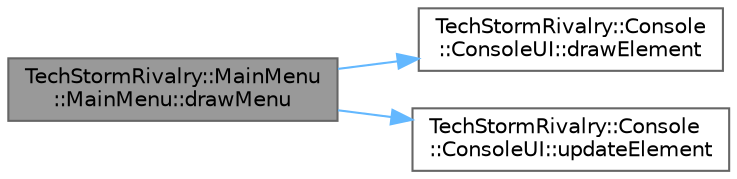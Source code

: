 digraph "TechStormRivalry::MainMenu::MainMenu::drawMenu"
{
 // LATEX_PDF_SIZE
  bgcolor="transparent";
  edge [fontname=Helvetica,fontsize=10,labelfontname=Helvetica,labelfontsize=10];
  node [fontname=Helvetica,fontsize=10,shape=box,height=0.2,width=0.4];
  rankdir="LR";
  Node1 [id="Node000001",label="TechStormRivalry::MainMenu\l::MainMenu::drawMenu",height=0.2,width=0.4,color="gray40", fillcolor="grey60", style="filled", fontcolor="black",tooltip=" "];
  Node1 -> Node2 [id="edge1_Node000001_Node000002",color="steelblue1",style="solid",tooltip=" "];
  Node2 [id="Node000002",label="TechStormRivalry::Console\l::ConsoleUI::drawElement",height=0.2,width=0.4,color="grey40", fillcolor="white", style="filled",URL="$class_tech_storm_rivalry_1_1_console_1_1_console_u_i.html#af0cdeb68ed2f6b896fd9f55eacd41ceb",tooltip=" "];
  Node1 -> Node3 [id="edge2_Node000001_Node000003",color="steelblue1",style="solid",tooltip=" "];
  Node3 [id="Node000003",label="TechStormRivalry::Console\l::ConsoleUI::updateElement",height=0.2,width=0.4,color="grey40", fillcolor="white", style="filled",URL="$class_tech_storm_rivalry_1_1_console_1_1_console_u_i.html#ab880ce78d2ad44c15d5506a87fbc1e6c",tooltip=" "];
}
